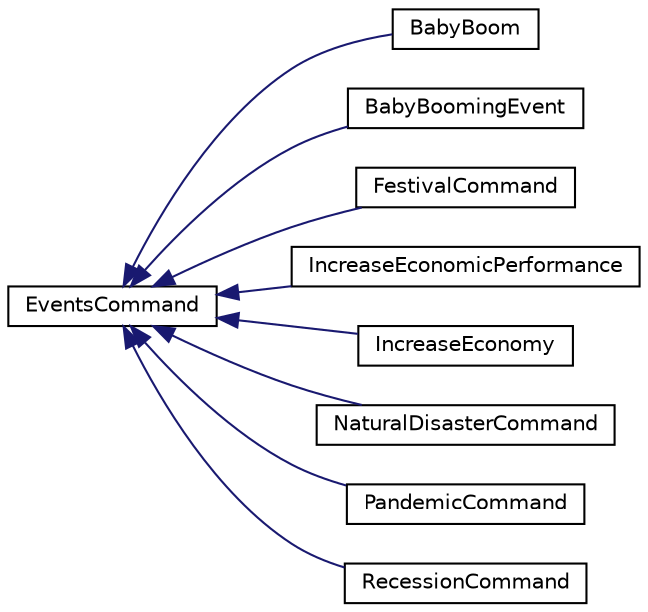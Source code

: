 digraph "Graphical Class Hierarchy"
{
 // LATEX_PDF_SIZE
  edge [fontname="Helvetica",fontsize="10",labelfontname="Helvetica",labelfontsize="10"];
  node [fontname="Helvetica",fontsize="10",shape=record];
  rankdir="LR";
  Node0 [label="EventsCommand",height=0.2,width=0.4,color="black", fillcolor="white", style="filled",URL="$classEventsCommand.html",tooltip="Interface for handling city event commands."];
  Node0 -> Node1 [dir="back",color="midnightblue",fontsize="10",style="solid",fontname="Helvetica"];
  Node1 [label="BabyBoom",height=0.2,width=0.4,color="black", fillcolor="white", style="filled",URL="$classBabyBoom.html",tooltip="A concrete command that simulates a sudden increase in population due to a baby boom event."];
  Node0 -> Node2 [dir="back",color="midnightblue",fontsize="10",style="solid",fontname="Helvetica"];
  Node2 [label="BabyBoomingEvent",height=0.2,width=0.4,color="black", fillcolor="white", style="filled",URL="$classBabyBoomingEvent.html",tooltip=" "];
  Node0 -> Node3 [dir="back",color="midnightblue",fontsize="10",style="solid",fontname="Helvetica"];
  Node3 [label="FestivalCommand",height=0.2,width=0.4,color="black", fillcolor="white", style="filled",URL="$classFestivalCommand.html",tooltip="Concrete command class for handling city festivals and managing their impact on citizens and resource..."];
  Node0 -> Node4 [dir="back",color="midnightblue",fontsize="10",style="solid",fontname="Helvetica"];
  Node4 [label="IncreaseEconomicPerformance",height=0.2,width=0.4,color="black", fillcolor="white", style="filled",URL="$classIncreaseEconomicPerformance.html",tooltip="Represents an event command that boosts economic performance."];
  Node0 -> Node5 [dir="back",color="midnightblue",fontsize="10",style="solid",fontname="Helvetica"];
  Node5 [label="IncreaseEconomy",height=0.2,width=0.4,color="black", fillcolor="white", style="filled",URL="$classIncreaseEconomy.html",tooltip="A concrete command that simulates an economic boom, leading to increased job creation and a rise in c..."];
  Node0 -> Node6 [dir="back",color="midnightblue",fontsize="10",style="solid",fontname="Helvetica"];
  Node6 [label="NaturalDisasterCommand",height=0.2,width=0.4,color="black", fillcolor="white", style="filled",URL="$classNaturalDisasterCommand.html",tooltip="Command class for handling the effects of natural disasters on infrastructure."];
  Node0 -> Node7 [dir="back",color="midnightblue",fontsize="10",style="solid",fontname="Helvetica"];
  Node7 [label="PandemicCommand",height=0.2,width=0.4,color="black", fillcolor="white", style="filled",URL="$classPandemicCommand.html",tooltip="Concrete command class that handles pandemic-related events."];
  Node0 -> Node8 [dir="back",color="midnightblue",fontsize="10",style="solid",fontname="Helvetica"];
  Node8 [label="RecessionCommand",height=0.2,width=0.4,color="black", fillcolor="white", style="filled",URL="$classRecessionCommand.html",tooltip="Command class for handling recession events within the city."];
}
